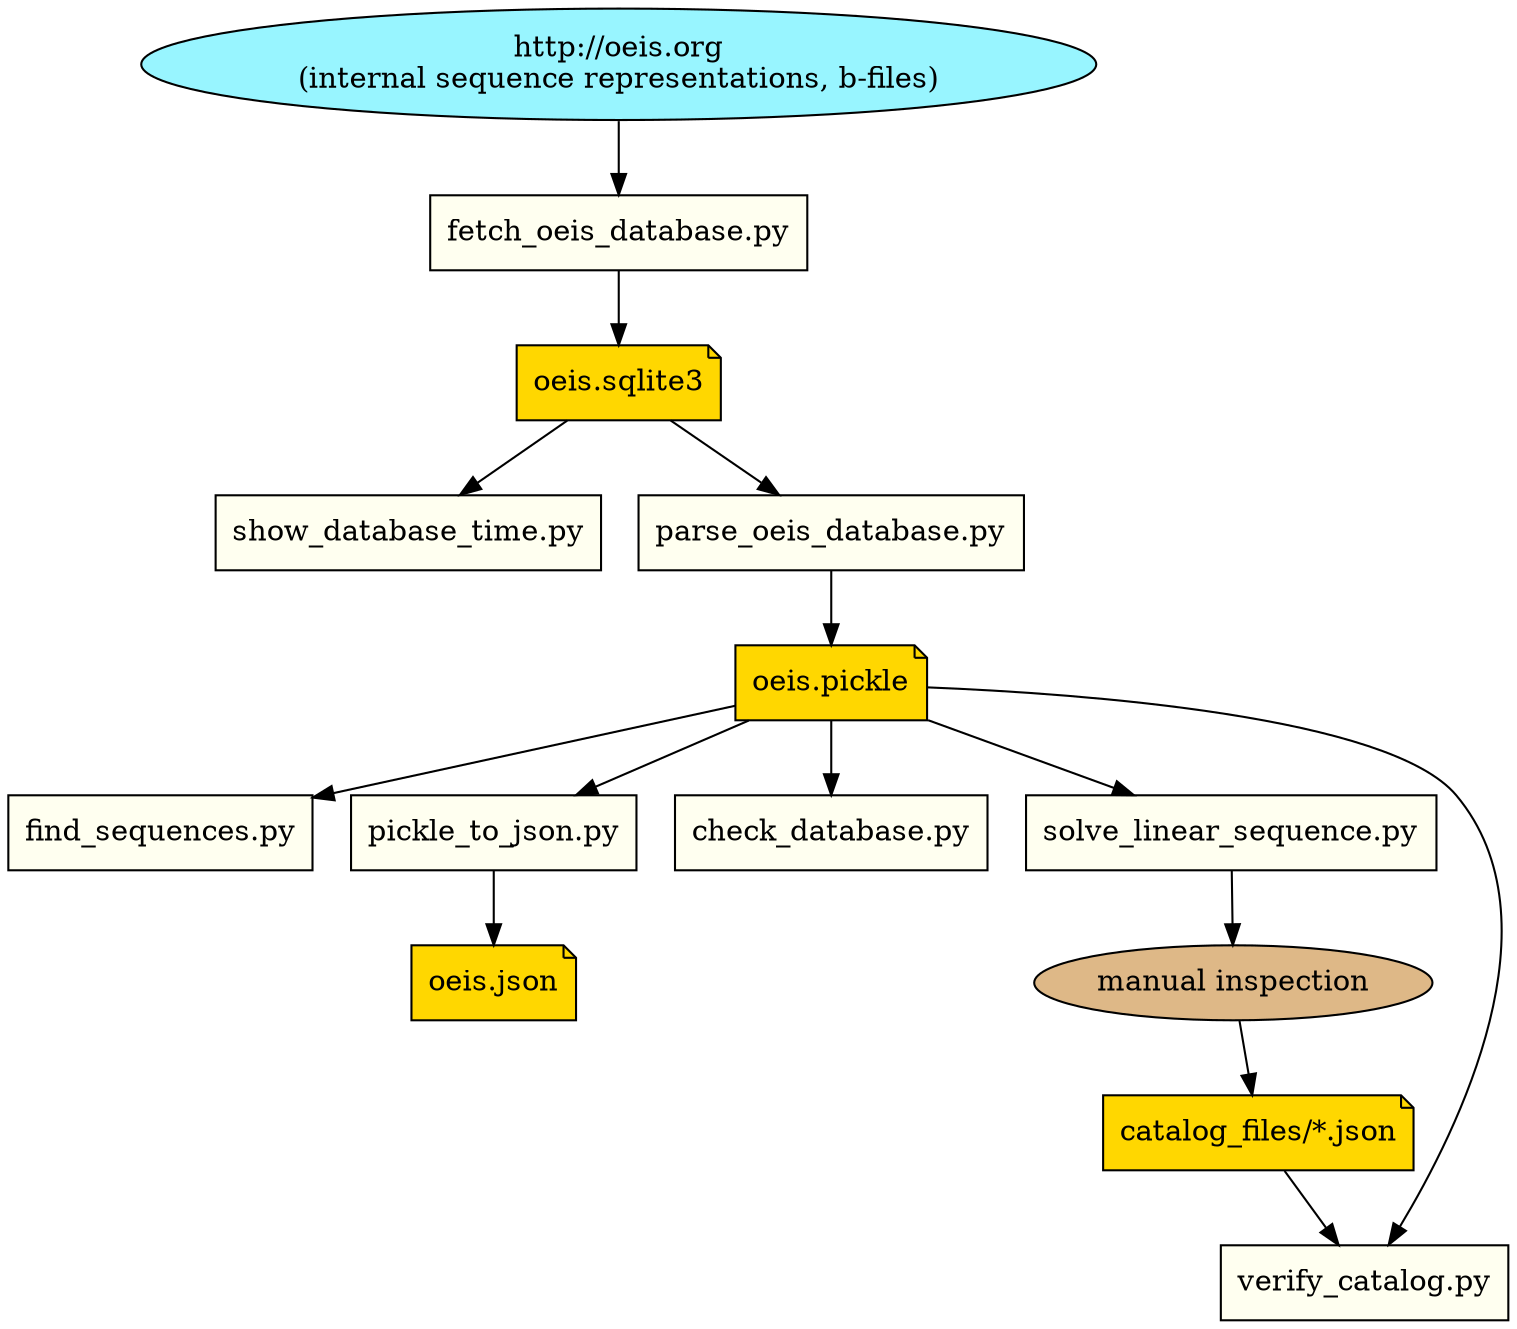digraph G {

    // remote

    remote_web            [ label = "http://oeis.org\n(internal sequence representations, b-files)" shape = ellipse, style = filled, fillcolor = cadetblue1 ];

    // tools

    fetch_oeis_database   [ label = "fetch_oeis_database.py"   , shape = box, style = filled, fillcolor = ivory ];

    show_database_time    [ label = "show_database_time.py"    , shape = box    , style = filled, fillcolor = ivory ];
    parse_oeis_database   [ label = "parse_oeis_database.py"   , shape = box    , style = filled, fillcolor = ivory ];

    find_sequences        [ label = "find_sequences.py"        , shape = box, style = filled, fillcolor = ivory ];
    pickle_to_json        [ label = "pickle_to_json.py"        , shape = box, style = filled, fillcolor = ivory ];
    check_database        [ label = "check_database.py"        , shape = box, style = filled, fillcolor = ivory ];
    solve_linear_sequence [ label = "solve_linear_sequence.py" , shape = box, style = filled, fillcolor = ivory ];
    verify_oeis_catalog   [ label = "verify_catalog.py"        , shape = box, style = filled, fillcolor = ivory ];

    // data files

    local_sqlite3         [ label = "oeis.sqlite3"         , shape = note, style = filled, fillcolor = gold ];
    local_pickle          [ label = "oeis.pickle"          , shape = note, style = filled, fillcolor = gold ];
    local_json            [ label = "oeis.json"            , shape = note, style = filled, fillcolor = gold ];
    oeis_catalog          [ label = "catalog_files/*.json" , shape = note, style = filled, fillcolor = gold ];

    // human-in-the-loop

    human_in_the_loop     [ label = "manual inspection" , shape = ellipse, style = filled, fillcolor = burlywood ];

    // edges

    remote_web -> fetch_oeis_database -> local_sqlite3;
    local_sqlite3 -> show_database_time;
    local_sqlite3 -> parse_oeis_database -> local_pickle;
    local_pickle -> solve_linear_sequence -> human_in_the_loop;
    local_pickle -> find_sequences;
    local_pickle -> pickle_to_json -> local_json
    local_pickle -> check_database;
    human_in_the_loop -> oeis_catalog;
    oeis_catalog -> verify_oeis_catalog;
    local_pickle -> verify_oeis_catalog;
}
